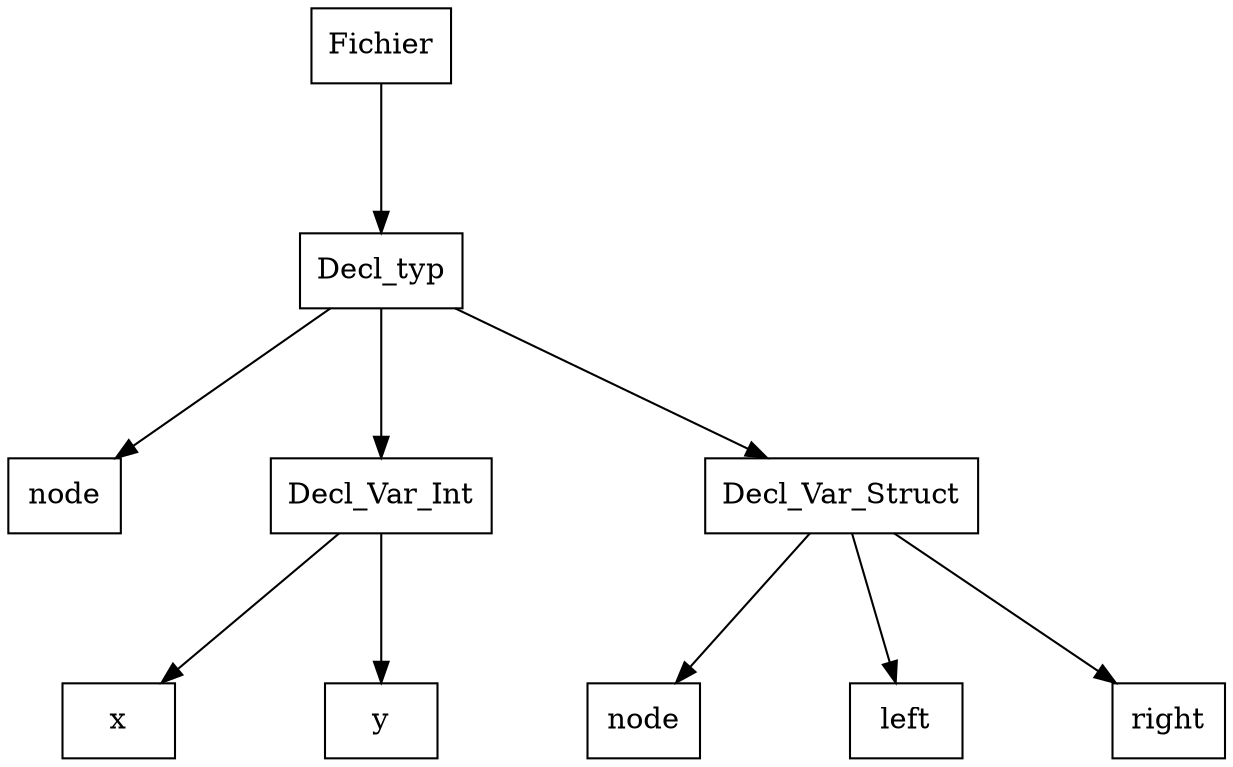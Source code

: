 digraph "ast"{

	nodesep=1;
	ranksep=1;

	N0 [label="Fichier", shape="box"];
	N1 [label="Decl_typ", shape="box"];
	N2 [label="node", shape="box"];
	N3 [label="Decl_Var_Int", shape="box"];
	N4 [label="x", shape="box"];
	N5 [label="y", shape="box"];
	N6 [label="Decl_Var_Struct", shape="box"];
	N7 [label="node", shape="box"];
	N8 [label="left", shape="box"];
	N9 [label="right", shape="box"];

	N1 -> N2; 
	N3 -> N4; 
	N3 -> N5; 
	N1 -> N3; 
	N6 -> N7; 
	N6 -> N8; 
	N6 -> N9; 
	N1 -> N6; 
	N0 -> N1; 
}
